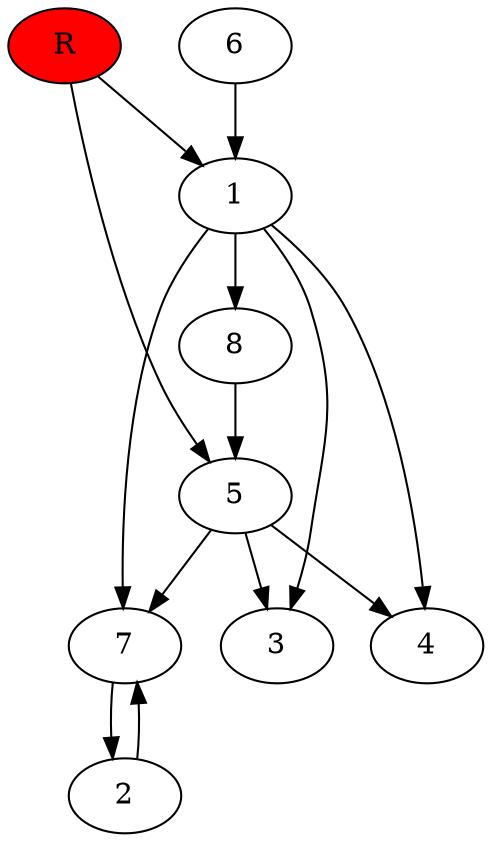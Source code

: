 digraph prb31924 {
	1
	2
	3
	4
	5
	6
	7
	8
	R [fillcolor="#ff0000" style=filled]
	1 -> 3
	1 -> 4
	1 -> 7
	1 -> 8
	2 -> 7
	5 -> 3
	5 -> 4
	5 -> 7
	6 -> 1
	7 -> 2
	8 -> 5
	R -> 1
	R -> 5
}
